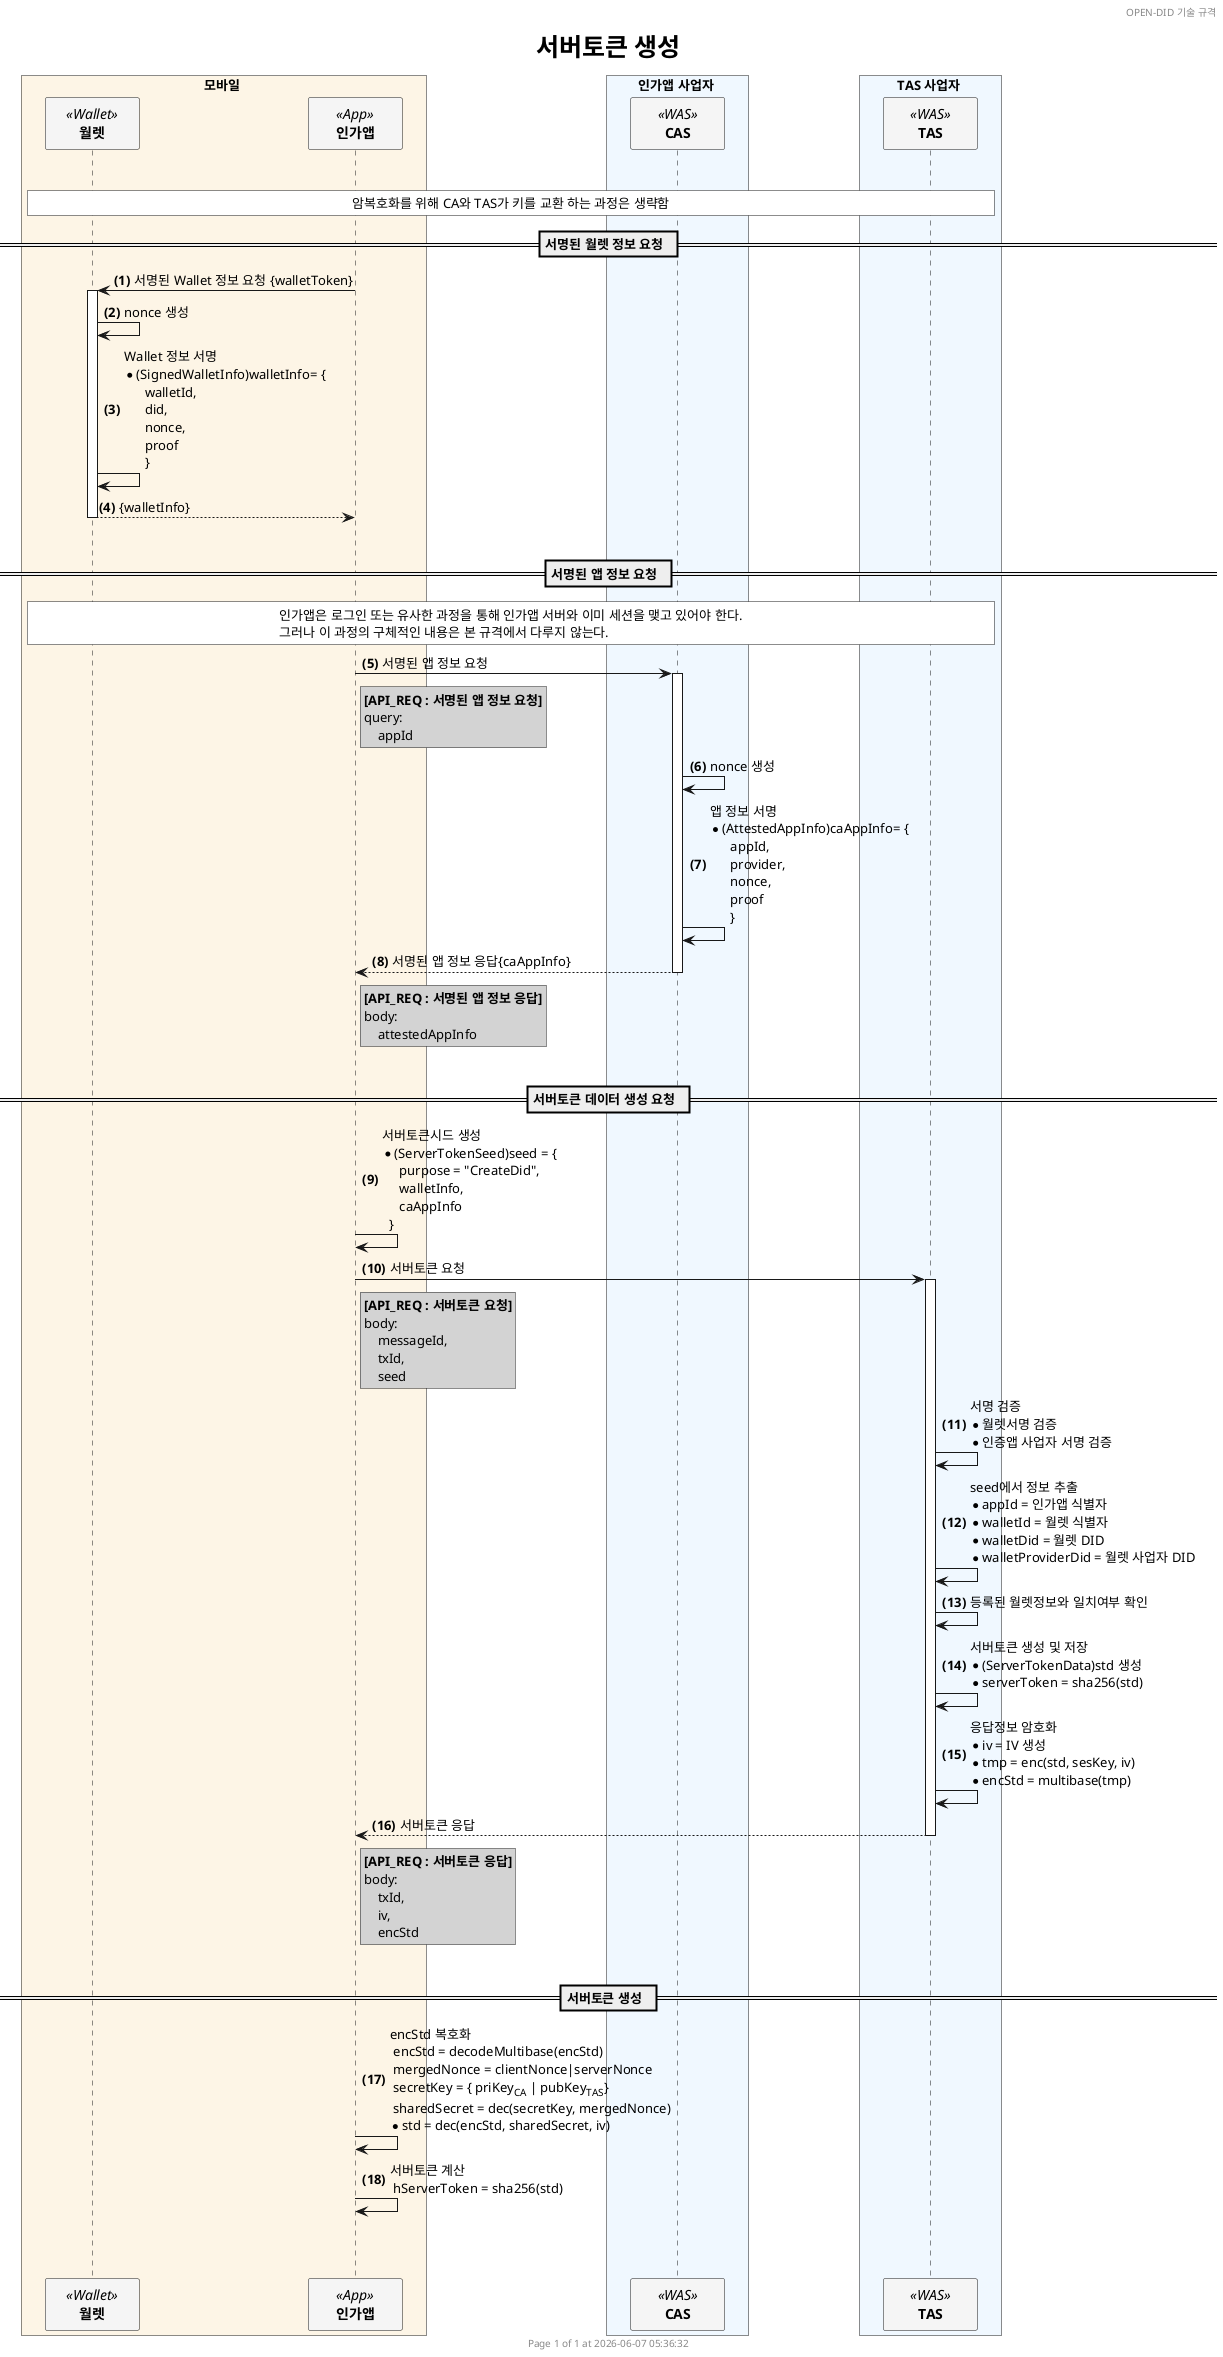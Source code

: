@startuml issue_server_token_ko

'- - - - - - - - - - - - - - - - - - - - - - - - - - - - - - - - - - - - - - - - - - - - - - - - - - - - - - - - - - -
' 설정
'- - - - - - - - - - - - - - - - - - - - - - - - - - - - - - - - - - - - - - - - - - - - - - - - - - - - - - - - - - -
'=== Header and Footer ===
header OPEN-DID 기술 규격
footer
  	Page %page% of %lastpage% at %date("yyyy-MM-dd hh:mm:ss")
end footer

'=== 제목 ===
title
	<size:25>서버토큰 생성</size>
end title

'=== 옵션 ===
autonumber "<b>(#)</b>"

'=== Panticipants ===
skinparam ParticipantPadding 20
skinparam BoxPadding 20
skinparam MaxMessageSize 500
skinparam MinClassWidth 80

box 모바일 #OldLace
    participant "**월렛**" as WALLET <<Wallet>> #WhiteSmoke
    participant "**인가앱**" as CA <<App>> #WhiteSmoke    
end box

box 인가앱 사업자 #AliceBlue
    participant "**CAS**" as CAS <<WAS>> #WhiteSmoke
end box

box TAS 사업자 #AliceBlue
    participant "**TAS**" as TAS <<WAS>> #WhiteSmoke
end box

'- - - - - - - - - - - - - - - - - - - - - - - - - - - - - - - - - - - - - - - - - - - - - - - - - - - - - - - - - - -
' 상수
'- - - - - - - - - - - - - - - - - - - - - - - - - - - - - - - - - - - - - - - - - - - - - - - - - - - - - - - - - - -
!$refdoc = "별도 문서 참조"
!$doc = "데이터명세 문서 참조"

'- - - - - - - - - - - - - - - - - - - - - - - - - - - - - - - - - - - - - - - - - - - - - - - - - - - - - - - - - - -
' 내용
'- - - - - - - - - - - - - - - - - - - - - - - - - - - - - - - - - - - - - - - - - - - - - - - - - - - - - - - - - - -
|||

rnote across #white
    암복호화를 위해 CA와 TAS가 키를 교환 하는 과정은 생략함
end note

== 서명된 월렛 정보 요청  ==
CA -> WALLET ++ : 서명된 Wallet 정보 요청 {walletToken}
    WALLET -> WALLET: nonce 생성
    WALLET -> WALLET: Wallet 정보 서명\
                \n* (SignedWalletInfo)walletInfo= {\
                \n      walletId,\
                \n      did,\
                \n      nonce,\
                \n      proof\
                \n      }
return {walletInfo}

|||
== 서명된 앱 정보 요청  ==
rnote across #white
    인가앱은 로그인 또는 유사한 과정을 통해 인가앱 서버와 이미 세션을 맺고 있어야 한다.
    그러나 이 과정의 구체적인 내용은 본 규격에서 다루지 않는다.
end note
CA -> CAS ++ : 서명된 앱 정보 요청
rnote right of CA #LightGray        
    **[API_REQ : 서명된 앱 정보 요청]**
    query:
        appId
end note
    CAS -> CAS : nonce 생성
    CAS -> CAS : 앱 정보 서명\
            \n* (AttestedAppInfo)caAppInfo= {\
            \n      appId,\
            \n      provider,\
            \n      nonce,\
            \n      proof\
            \n      }
return 서명된 앱 정보 응답{caAppInfo}
rnote right of CA #LightGray        
    **[API_REQ : 서명된 앱 정보 응답]**
    body:
        attestedAppInfo
end note

|||
== 서버토큰 데이터 생성 요청  ==
CA -> CA: 서버토큰시드 생성\
        \n* (ServerTokenSeed)seed = {\
        \n     purpose = "CreateDid",\
        \n     walletInfo,\
        \n     caAppInfo\
        \n  }

    CA -> TAS++ : 서버토큰 요청
    rnote right of CA #LightGray        
        **[API_REQ : 서버토큰 요청]**
        body:
            messageId,
            txId,
            seed
    end note

    TAS -> TAS: 서명 검증\
            \n* 월렛서명 검증\
            \n* 인증앱 사업자 서명 검증

    TAS -> TAS: seed에서 정보 추출\
            \n* appId = 인가앱 식별자\
            \n* walletId = 월렛 식별자\
            \n* walletDid = 월렛 DID\
            \n* walletProviderDid = 월렛 사업자 DID

    TAS -> TAS: 등록된 월렛정보와 일치여부 확인

    TAS -> TAS: 서버토큰 생성 및 저장\
            \n* (ServerTokenData)std 생성\
            \n* serverToken = sha256(std)

    TAS -> TAS: 응답정보 암호화\
            \n* iv = IV 생성\
            \n* tmp = enc(std, sesKey, iv)\
            \n* encStd = multibase(tmp)

return 서버토큰 응답
rnote right of CA #LightGray        
    **[API_REQ : 서버토큰 응답]**
    body:
        txId,
        iv,
        encStd
end note

|||
== 서버토큰 생성  ==
CA -> CA: encStd 복호화\
    \n encStd = decodeMultibase(encStd)\
    \n mergedNonce = clientNonce|serverNonce\
    \n secretKey = { priKey<sub>CA</sub> | pubKey<sub>TAS</sub>}\
    \n sharedSecret = dec(secretKey, mergedNonce)\
    \n* std = dec(encStd, sharedSecret, iv) 

CA -> CA: 서버토큰 계산\
    \n hServerToken = sha256(std)

|||
|||
@enduml

